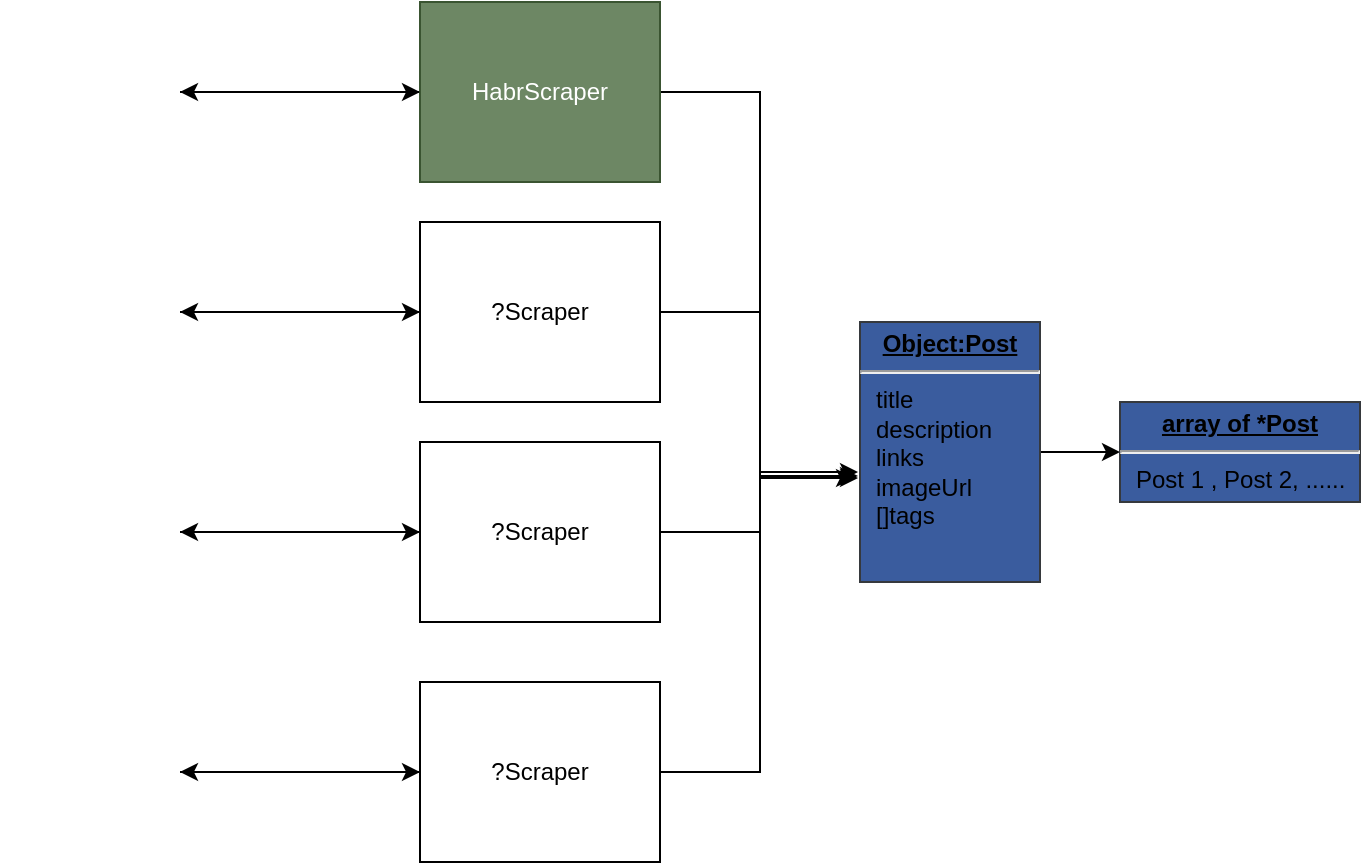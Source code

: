 <mxfile version="21.3.4" type="github" pages="3">
  <diagram id="LA_E1UqR_heeUt6LLdxt" name="MainScraper">
    <mxGraphModel dx="838" dy="622" grid="1" gridSize="10" guides="1" tooltips="1" connect="1" arrows="1" fold="1" page="1" pageScale="1" pageWidth="827" pageHeight="1169" math="0" shadow="0">
      <root>
        <mxCell id="0" />
        <mxCell id="1" parent="0" />
        <mxCell id="paGRhX7Dbhwyw0_VAuTM-11" style="edgeStyle=orthogonalEdgeStyle;rounded=0;orthogonalLoop=1;jettySize=auto;html=1;entryX=1;entryY=0.5;entryDx=0;entryDy=0;" edge="1" parent="1" source="savNVfZnLsZxnWRySyuo-2" target="paGRhX7Dbhwyw0_VAuTM-6">
          <mxGeometry relative="1" as="geometry" />
        </mxCell>
        <mxCell id="paGRhX7Dbhwyw0_VAuTM-20" style="edgeStyle=orthogonalEdgeStyle;rounded=0;orthogonalLoop=1;jettySize=auto;html=1;entryX=-0.011;entryY=0.592;entryDx=0;entryDy=0;entryPerimeter=0;" edge="1" parent="1" source="savNVfZnLsZxnWRySyuo-2" target="paGRhX7Dbhwyw0_VAuTM-19">
          <mxGeometry relative="1" as="geometry" />
        </mxCell>
        <mxCell id="savNVfZnLsZxnWRySyuo-2" value="HabrScraper" style="whiteSpace=wrap;html=1;align=center;verticalAlign=middle;treeFolding=1;treeMoving=1;fillColor=#6d8764;fontColor=#ffffff;strokeColor=#3A5431;" vertex="1" parent="1">
          <mxGeometry x="240" y="130" width="120" height="90" as="geometry" />
        </mxCell>
        <mxCell id="paGRhX7Dbhwyw0_VAuTM-14" style="edgeStyle=orthogonalEdgeStyle;rounded=0;orthogonalLoop=1;jettySize=auto;html=1;entryX=1;entryY=0.5;entryDx=0;entryDy=0;" edge="1" parent="1" source="paGRhX7Dbhwyw0_VAuTM-1" target="paGRhX7Dbhwyw0_VAuTM-9">
          <mxGeometry relative="1" as="geometry" />
        </mxCell>
        <mxCell id="paGRhX7Dbhwyw0_VAuTM-21" style="edgeStyle=orthogonalEdgeStyle;rounded=0;orthogonalLoop=1;jettySize=auto;html=1;entryX=-0.011;entryY=0.6;entryDx=0;entryDy=0;entryPerimeter=0;" edge="1" parent="1" source="paGRhX7Dbhwyw0_VAuTM-1" target="paGRhX7Dbhwyw0_VAuTM-19">
          <mxGeometry relative="1" as="geometry" />
        </mxCell>
        <mxCell id="paGRhX7Dbhwyw0_VAuTM-1" value="?Scraper" style="whiteSpace=wrap;html=1;align=center;verticalAlign=middle;treeFolding=1;treeMoving=1;" vertex="1" parent="1">
          <mxGeometry x="240" y="240" width="120" height="90" as="geometry" />
        </mxCell>
        <mxCell id="paGRhX7Dbhwyw0_VAuTM-16" style="edgeStyle=orthogonalEdgeStyle;rounded=0;orthogonalLoop=1;jettySize=auto;html=1;" edge="1" parent="1" source="paGRhX7Dbhwyw0_VAuTM-2" target="paGRhX7Dbhwyw0_VAuTM-8">
          <mxGeometry relative="1" as="geometry" />
        </mxCell>
        <mxCell id="paGRhX7Dbhwyw0_VAuTM-22" style="edgeStyle=orthogonalEdgeStyle;rounded=0;orthogonalLoop=1;jettySize=auto;html=1;entryX=-0.033;entryY=0.6;entryDx=0;entryDy=0;entryPerimeter=0;" edge="1" parent="1" source="paGRhX7Dbhwyw0_VAuTM-2" target="paGRhX7Dbhwyw0_VAuTM-19">
          <mxGeometry relative="1" as="geometry" />
        </mxCell>
        <mxCell id="paGRhX7Dbhwyw0_VAuTM-2" value="?Scraper" style="whiteSpace=wrap;html=1;align=center;verticalAlign=middle;treeFolding=1;treeMoving=1;" vertex="1" parent="1">
          <mxGeometry x="240" y="350" width="120" height="90" as="geometry" />
        </mxCell>
        <mxCell id="paGRhX7Dbhwyw0_VAuTM-18" style="edgeStyle=orthogonalEdgeStyle;rounded=0;orthogonalLoop=1;jettySize=auto;html=1;" edge="1" parent="1" source="paGRhX7Dbhwyw0_VAuTM-3" target="paGRhX7Dbhwyw0_VAuTM-7">
          <mxGeometry relative="1" as="geometry" />
        </mxCell>
        <mxCell id="paGRhX7Dbhwyw0_VAuTM-23" style="edgeStyle=orthogonalEdgeStyle;rounded=0;orthogonalLoop=1;jettySize=auto;html=1;entryX=-0.011;entryY=0.577;entryDx=0;entryDy=0;entryPerimeter=0;" edge="1" parent="1" source="paGRhX7Dbhwyw0_VAuTM-3" target="paGRhX7Dbhwyw0_VAuTM-19">
          <mxGeometry relative="1" as="geometry" />
        </mxCell>
        <mxCell id="paGRhX7Dbhwyw0_VAuTM-3" value="?Scraper" style="whiteSpace=wrap;html=1;align=center;verticalAlign=middle;treeFolding=1;treeMoving=1;" vertex="1" parent="1">
          <mxGeometry x="240" y="470" width="120" height="90" as="geometry" />
        </mxCell>
        <mxCell id="paGRhX7Dbhwyw0_VAuTM-12" style="edgeStyle=orthogonalEdgeStyle;rounded=0;orthogonalLoop=1;jettySize=auto;html=1;entryX=0;entryY=0.5;entryDx=0;entryDy=0;" edge="1" parent="1" source="paGRhX7Dbhwyw0_VAuTM-6" target="savNVfZnLsZxnWRySyuo-2">
          <mxGeometry relative="1" as="geometry" />
        </mxCell>
        <mxCell id="paGRhX7Dbhwyw0_VAuTM-6" value="" style="shape=image;html=1;verticalAlign=top;verticalLabelPosition=bottom;labelBackgroundColor=#ffffff;imageAspect=0;aspect=fixed;image=https://cdn2.iconfinder.com/data/icons/circle-icons-1/64/browser-128.png" vertex="1" parent="1">
          <mxGeometry x="30" y="130" width="90" height="90" as="geometry" />
        </mxCell>
        <mxCell id="paGRhX7Dbhwyw0_VAuTM-17" style="edgeStyle=orthogonalEdgeStyle;rounded=0;orthogonalLoop=1;jettySize=auto;html=1;entryX=0;entryY=0.5;entryDx=0;entryDy=0;" edge="1" parent="1" source="paGRhX7Dbhwyw0_VAuTM-7" target="paGRhX7Dbhwyw0_VAuTM-3">
          <mxGeometry relative="1" as="geometry" />
        </mxCell>
        <mxCell id="paGRhX7Dbhwyw0_VAuTM-7" value="" style="shape=image;html=1;verticalAlign=top;verticalLabelPosition=bottom;labelBackgroundColor=#ffffff;imageAspect=0;aspect=fixed;image=https://cdn2.iconfinder.com/data/icons/circle-icons-1/64/browser-128.png" vertex="1" parent="1">
          <mxGeometry x="30" y="470" width="90" height="90" as="geometry" />
        </mxCell>
        <mxCell id="paGRhX7Dbhwyw0_VAuTM-15" style="edgeStyle=orthogonalEdgeStyle;rounded=0;orthogonalLoop=1;jettySize=auto;html=1;entryX=0;entryY=0.5;entryDx=0;entryDy=0;" edge="1" parent="1" source="paGRhX7Dbhwyw0_VAuTM-8" target="paGRhX7Dbhwyw0_VAuTM-2">
          <mxGeometry relative="1" as="geometry" />
        </mxCell>
        <mxCell id="paGRhX7Dbhwyw0_VAuTM-8" value="" style="shape=image;html=1;verticalAlign=top;verticalLabelPosition=bottom;labelBackgroundColor=#ffffff;imageAspect=0;aspect=fixed;image=https://cdn2.iconfinder.com/data/icons/circle-icons-1/64/browser-128.png" vertex="1" parent="1">
          <mxGeometry x="30" y="350" width="90" height="90" as="geometry" />
        </mxCell>
        <mxCell id="paGRhX7Dbhwyw0_VAuTM-13" style="edgeStyle=orthogonalEdgeStyle;rounded=0;orthogonalLoop=1;jettySize=auto;html=1;entryX=0;entryY=0.5;entryDx=0;entryDy=0;" edge="1" parent="1" source="paGRhX7Dbhwyw0_VAuTM-9" target="paGRhX7Dbhwyw0_VAuTM-1">
          <mxGeometry relative="1" as="geometry" />
        </mxCell>
        <mxCell id="paGRhX7Dbhwyw0_VAuTM-9" value="" style="shape=image;html=1;verticalAlign=top;verticalLabelPosition=bottom;labelBackgroundColor=#ffffff;imageAspect=0;aspect=fixed;image=https://cdn2.iconfinder.com/data/icons/circle-icons-1/64/browser-128.png" vertex="1" parent="1">
          <mxGeometry x="30" y="240" width="90" height="90" as="geometry" />
        </mxCell>
        <mxCell id="60_YUT371QNSa2wUY8rF-1" style="edgeStyle=orthogonalEdgeStyle;rounded=0;orthogonalLoop=1;jettySize=auto;html=1;entryX=0;entryY=0.5;entryDx=0;entryDy=0;" edge="1" parent="1" source="paGRhX7Dbhwyw0_VAuTM-19" target="paGRhX7Dbhwyw0_VAuTM-26">
          <mxGeometry relative="1" as="geometry" />
        </mxCell>
        <mxCell id="paGRhX7Dbhwyw0_VAuTM-19" value="&lt;p style=&quot;margin:0px;margin-top:4px;text-align:center;text-decoration:underline;&quot;&gt;&lt;b&gt;Object:Post&lt;/b&gt;&lt;/p&gt;&lt;hr&gt;&lt;p style=&quot;margin:0px;margin-left:8px;&quot;&gt;title&amp;nbsp;&lt;br&gt;description&lt;br&gt;links&lt;/p&gt;&lt;p style=&quot;margin:0px;margin-left:8px;&quot;&gt;imageUrl&lt;/p&gt;&lt;p style=&quot;margin:0px;margin-left:8px;&quot;&gt;[]tags&lt;/p&gt;" style="verticalAlign=top;align=left;overflow=fill;fontSize=12;fontFamily=Helvetica;html=1;whiteSpace=wrap;fillColor=#3A5C9E;strokeColor=#36393d;" vertex="1" parent="1">
          <mxGeometry x="460" y="290" width="90" height="130" as="geometry" />
        </mxCell>
        <mxCell id="paGRhX7Dbhwyw0_VAuTM-26" value="&lt;p style=&quot;margin:0px;margin-top:4px;text-align:center;text-decoration:underline;&quot;&gt;&lt;b&gt;array of *Post&lt;/b&gt;&lt;/p&gt;&lt;hr&gt;&lt;p style=&quot;margin:0px;margin-left:8px;&quot;&gt;Post 1 , Post 2, ......&lt;/p&gt;&lt;p style=&quot;margin:0px;margin-left:8px;&quot;&gt;&lt;br&gt;&lt;/p&gt;" style="verticalAlign=top;align=left;overflow=fill;fontSize=12;fontFamily=Helvetica;html=1;whiteSpace=wrap;fillColor=#3A5C9E;strokeColor=#36393d;" vertex="1" parent="1">
          <mxGeometry x="590" y="330" width="120" height="50" as="geometry" />
        </mxCell>
      </root>
    </mxGraphModel>
  </diagram>
  <diagram id="eijAIzLfkQnjDGwdB_VW" name="Client">
    <mxGraphModel dx="838" dy="622" grid="1" gridSize="10" guides="1" tooltips="1" connect="1" arrows="1" fold="1" page="1" pageScale="1" pageWidth="827" pageHeight="1169" math="0" shadow="0">
      <root>
        <mxCell id="0" />
        <mxCell id="1" parent="0" />
        <mxCell id="Cd1YcnZHL_MNruC-ynCV-1" value="&lt;p style=&quot;margin:0px;margin-top:4px;text-align:center;text-decoration:underline;&quot;&gt;&lt;b&gt;array of *Post&lt;/b&gt;&lt;/p&gt;&lt;hr&gt;&lt;p style=&quot;margin:0px;margin-left:8px;&quot;&gt;Post 1 , Post 2, ......&lt;/p&gt;&lt;p style=&quot;margin:0px;margin-left:8px;&quot;&gt;&lt;br&gt;&lt;/p&gt;" style="verticalAlign=top;align=left;overflow=fill;fontSize=12;fontFamily=Helvetica;html=1;whiteSpace=wrap;fillColor=#3A5C9E;strokeColor=#36393d;" vertex="1" parent="1">
          <mxGeometry x="40" y="140" width="120" height="50" as="geometry" />
        </mxCell>
        <mxCell id="Cd1YcnZHL_MNruC-ynCV-3" style="edgeStyle=orthogonalEdgeStyle;rounded=0;orthogonalLoop=1;jettySize=auto;html=1;entryX=0.5;entryY=0;entryDx=0;entryDy=0;" edge="1" parent="1" source="Cd1YcnZHL_MNruC-ynCV-2" target="Cd1YcnZHL_MNruC-ynCV-1">
          <mxGeometry relative="1" as="geometry" />
        </mxCell>
        <mxCell id="Cd1YcnZHL_MNruC-ynCV-2" value="MainScraper" style="label;whiteSpace=wrap;html=1;image=img/clipart/Gear_128x128.png" vertex="1" parent="1">
          <mxGeometry x="30" y="10" width="140" height="60" as="geometry" />
        </mxCell>
      </root>
    </mxGraphModel>
  </diagram>
  <diagram name="DataBase" id="4mF6zMxodfcFsqyh0v-n">
    <mxGraphModel dx="986" dy="732" grid="1" gridSize="10" guides="1" tooltips="1" connect="1" arrows="1" fold="1" page="1" pageScale="1" pageWidth="826" pageHeight="1169" math="0" shadow="0">
      <root>
        <mxCell id="0" />
        <mxCell id="1" parent="0" />
        <mxCell id="OmRxVQi6y_6Q5-akPWUE-15" value="Posts" style="shape=table;startSize=30;container=1;collapsible=0;childLayout=tableLayout;fixedRows=1;rowLines=0;fontStyle=0;strokeColor=default;fontSize=16;" vertex="1" parent="1">
          <mxGeometry x="50" y="130" width="180" height="210" as="geometry" />
        </mxCell>
        <mxCell id="OmRxVQi6y_6Q5-akPWUE-16" value="" style="shape=tableRow;horizontal=0;startSize=0;swimlaneHead=0;swimlaneBody=0;top=0;left=0;bottom=0;right=0;collapsible=0;dropTarget=0;fillColor=none;points=[[0,0.5],[1,0.5]];portConstraint=eastwest;strokeColor=inherit;fontSize=16;" vertex="1" parent="OmRxVQi6y_6Q5-akPWUE-15">
          <mxGeometry y="30" width="180" height="30" as="geometry" />
        </mxCell>
        <mxCell id="OmRxVQi6y_6Q5-akPWUE-17" value="1" style="shape=partialRectangle;html=1;whiteSpace=wrap;connectable=0;fillColor=none;top=0;left=0;bottom=0;right=0;overflow=hidden;pointerEvents=1;strokeColor=inherit;fontSize=16;" vertex="1" parent="OmRxVQi6y_6Q5-akPWUE-16">
          <mxGeometry width="40" height="30" as="geometry">
            <mxRectangle width="40" height="30" as="alternateBounds" />
          </mxGeometry>
        </mxCell>
        <mxCell id="OmRxVQi6y_6Q5-akPWUE-18" value="id&lt;span style=&quot;white-space: pre;&quot;&gt;	&lt;br/&gt;&lt;/span&gt;" style="shape=partialRectangle;html=1;whiteSpace=wrap;connectable=0;fillColor=none;top=0;left=0;bottom=0;right=0;align=left;spacingLeft=6;overflow=hidden;strokeColor=inherit;fontSize=16;" vertex="1" parent="OmRxVQi6y_6Q5-akPWUE-16">
          <mxGeometry x="40" width="140" height="30" as="geometry">
            <mxRectangle width="140" height="30" as="alternateBounds" />
          </mxGeometry>
        </mxCell>
        <mxCell id="OmRxVQi6y_6Q5-akPWUE-19" value="" style="shape=tableRow;horizontal=0;startSize=0;swimlaneHead=0;swimlaneBody=0;top=0;left=0;bottom=0;right=0;collapsible=0;dropTarget=0;fillColor=none;points=[[0,0.5],[1,0.5]];portConstraint=eastwest;strokeColor=inherit;fontSize=16;" vertex="1" parent="OmRxVQi6y_6Q5-akPWUE-15">
          <mxGeometry y="60" width="180" height="30" as="geometry" />
        </mxCell>
        <mxCell id="OmRxVQi6y_6Q5-akPWUE-20" value="2" style="shape=partialRectangle;html=1;whiteSpace=wrap;connectable=0;fillColor=none;top=0;left=0;bottom=0;right=0;overflow=hidden;strokeColor=inherit;fontSize=16;" vertex="1" parent="OmRxVQi6y_6Q5-akPWUE-19">
          <mxGeometry width="40" height="30" as="geometry">
            <mxRectangle width="40" height="30" as="alternateBounds" />
          </mxGeometry>
        </mxCell>
        <mxCell id="OmRxVQi6y_6Q5-akPWUE-21" value="title" style="shape=partialRectangle;html=1;whiteSpace=wrap;connectable=0;fillColor=none;top=0;left=0;bottom=0;right=0;align=left;spacingLeft=6;overflow=hidden;strokeColor=inherit;fontSize=16;" vertex="1" parent="OmRxVQi6y_6Q5-akPWUE-19">
          <mxGeometry x="40" width="140" height="30" as="geometry">
            <mxRectangle width="140" height="30" as="alternateBounds" />
          </mxGeometry>
        </mxCell>
        <mxCell id="OmRxVQi6y_6Q5-akPWUE-22" value="" style="shape=tableRow;horizontal=0;startSize=0;swimlaneHead=0;swimlaneBody=0;top=0;left=0;bottom=0;right=0;collapsible=0;dropTarget=0;fillColor=none;points=[[0,0.5],[1,0.5]];portConstraint=eastwest;strokeColor=inherit;fontSize=16;" vertex="1" parent="OmRxVQi6y_6Q5-akPWUE-15">
          <mxGeometry y="90" width="180" height="30" as="geometry" />
        </mxCell>
        <mxCell id="OmRxVQi6y_6Q5-akPWUE-23" value="3" style="shape=partialRectangle;html=1;whiteSpace=wrap;connectable=0;fillColor=none;top=0;left=0;bottom=0;right=0;overflow=hidden;strokeColor=inherit;fontSize=16;" vertex="1" parent="OmRxVQi6y_6Q5-akPWUE-22">
          <mxGeometry width="40" height="30" as="geometry">
            <mxRectangle width="40" height="30" as="alternateBounds" />
          </mxGeometry>
        </mxCell>
        <mxCell id="OmRxVQi6y_6Q5-akPWUE-24" value="description" style="shape=partialRectangle;html=1;whiteSpace=wrap;connectable=0;fillColor=none;top=0;left=0;bottom=0;right=0;align=left;spacingLeft=6;overflow=hidden;strokeColor=inherit;fontSize=16;" vertex="1" parent="OmRxVQi6y_6Q5-akPWUE-22">
          <mxGeometry x="40" width="140" height="30" as="geometry">
            <mxRectangle width="140" height="30" as="alternateBounds" />
          </mxGeometry>
        </mxCell>
        <mxCell id="OmRxVQi6y_6Q5-akPWUE-26" value="" style="shape=tableRow;horizontal=0;startSize=0;swimlaneHead=0;swimlaneBody=0;top=0;left=0;bottom=0;right=0;collapsible=0;dropTarget=0;fillColor=none;points=[[0,0.5],[1,0.5]];portConstraint=eastwest;strokeColor=inherit;fontSize=16;" vertex="1" parent="OmRxVQi6y_6Q5-akPWUE-15">
          <mxGeometry y="120" width="180" height="30" as="geometry" />
        </mxCell>
        <mxCell id="OmRxVQi6y_6Q5-akPWUE-27" value="4" style="shape=partialRectangle;html=1;whiteSpace=wrap;connectable=0;fillColor=none;top=0;left=0;bottom=0;right=0;overflow=hidden;strokeColor=inherit;fontSize=16;" vertex="1" parent="OmRxVQi6y_6Q5-akPWUE-26">
          <mxGeometry width="40" height="30" as="geometry">
            <mxRectangle width="40" height="30" as="alternateBounds" />
          </mxGeometry>
        </mxCell>
        <mxCell id="OmRxVQi6y_6Q5-akPWUE-28" value="links" style="shape=partialRectangle;html=1;whiteSpace=wrap;connectable=0;fillColor=none;top=0;left=0;bottom=0;right=0;align=left;spacingLeft=6;overflow=hidden;strokeColor=inherit;fontSize=16;" vertex="1" parent="OmRxVQi6y_6Q5-akPWUE-26">
          <mxGeometry x="40" width="140" height="30" as="geometry">
            <mxRectangle width="140" height="30" as="alternateBounds" />
          </mxGeometry>
        </mxCell>
        <mxCell id="OmRxVQi6y_6Q5-akPWUE-29" value="" style="shape=tableRow;horizontal=0;startSize=0;swimlaneHead=0;swimlaneBody=0;top=0;left=0;bottom=0;right=0;collapsible=0;dropTarget=0;fillColor=none;points=[[0,0.5],[1,0.5]];portConstraint=eastwest;strokeColor=inherit;fontSize=16;" vertex="1" parent="OmRxVQi6y_6Q5-akPWUE-15">
          <mxGeometry y="150" width="180" height="30" as="geometry" />
        </mxCell>
        <mxCell id="OmRxVQi6y_6Q5-akPWUE-30" value="5" style="shape=partialRectangle;html=1;whiteSpace=wrap;connectable=0;fillColor=none;top=0;left=0;bottom=0;right=0;overflow=hidden;strokeColor=inherit;fontSize=16;" vertex="1" parent="OmRxVQi6y_6Q5-akPWUE-29">
          <mxGeometry width="40" height="30" as="geometry">
            <mxRectangle width="40" height="30" as="alternateBounds" />
          </mxGeometry>
        </mxCell>
        <mxCell id="OmRxVQi6y_6Q5-akPWUE-31" value="imageUrl" style="shape=partialRectangle;html=1;whiteSpace=wrap;connectable=0;fillColor=none;top=0;left=0;bottom=0;right=0;align=left;spacingLeft=6;overflow=hidden;strokeColor=inherit;fontSize=16;" vertex="1" parent="OmRxVQi6y_6Q5-akPWUE-29">
          <mxGeometry x="40" width="140" height="30" as="geometry">
            <mxRectangle width="140" height="30" as="alternateBounds" />
          </mxGeometry>
        </mxCell>
        <mxCell id="OmRxVQi6y_6Q5-akPWUE-32" value="" style="shape=tableRow;horizontal=0;startSize=0;swimlaneHead=0;swimlaneBody=0;top=0;left=0;bottom=0;right=0;collapsible=0;dropTarget=0;fillColor=none;points=[[0,0.5],[1,0.5]];portConstraint=eastwest;strokeColor=inherit;fontSize=16;" vertex="1" parent="OmRxVQi6y_6Q5-akPWUE-15">
          <mxGeometry y="180" width="180" height="30" as="geometry" />
        </mxCell>
        <mxCell id="OmRxVQi6y_6Q5-akPWUE-33" value="6" style="shape=partialRectangle;html=1;whiteSpace=wrap;connectable=0;fillColor=none;top=0;left=0;bottom=0;right=0;overflow=hidden;strokeColor=inherit;fontSize=16;" vertex="1" parent="OmRxVQi6y_6Q5-akPWUE-32">
          <mxGeometry width="40" height="30" as="geometry">
            <mxRectangle width="40" height="30" as="alternateBounds" />
          </mxGeometry>
        </mxCell>
        <mxCell id="OmRxVQi6y_6Q5-akPWUE-34" value="parsTime" style="shape=partialRectangle;html=1;whiteSpace=wrap;connectable=0;fillColor=none;top=0;left=0;bottom=0;right=0;align=left;spacingLeft=6;overflow=hidden;strokeColor=inherit;fontSize=16;" vertex="1" parent="OmRxVQi6y_6Q5-akPWUE-32">
          <mxGeometry x="40" width="140" height="30" as="geometry">
            <mxRectangle width="140" height="30" as="alternateBounds" />
          </mxGeometry>
        </mxCell>
        <mxCell id="OmRxVQi6y_6Q5-akPWUE-73" value="postTags" style="shape=table;startSize=30;container=1;collapsible=0;childLayout=tableLayout;fixedRows=1;rowLines=0;fontStyle=0;strokeColor=default;fontSize=16;" vertex="1" parent="1">
          <mxGeometry x="330" y="130" width="180" height="120" as="geometry" />
        </mxCell>
        <mxCell id="OmRxVQi6y_6Q5-akPWUE-74" value="" style="shape=tableRow;horizontal=0;startSize=0;swimlaneHead=0;swimlaneBody=0;top=0;left=0;bottom=0;right=0;collapsible=0;dropTarget=0;fillColor=none;points=[[0,0.5],[1,0.5]];portConstraint=eastwest;strokeColor=inherit;fontSize=16;" vertex="1" parent="OmRxVQi6y_6Q5-akPWUE-73">
          <mxGeometry y="30" width="180" height="30" as="geometry" />
        </mxCell>
        <mxCell id="OmRxVQi6y_6Q5-akPWUE-75" value="1" style="shape=partialRectangle;html=1;whiteSpace=wrap;connectable=0;fillColor=none;top=0;left=0;bottom=0;right=0;overflow=hidden;pointerEvents=1;strokeColor=inherit;fontSize=16;" vertex="1" parent="OmRxVQi6y_6Q5-akPWUE-74">
          <mxGeometry width="40" height="30" as="geometry">
            <mxRectangle width="40" height="30" as="alternateBounds" />
          </mxGeometry>
        </mxCell>
        <mxCell id="OmRxVQi6y_6Q5-akPWUE-76" value="id" style="shape=partialRectangle;html=1;whiteSpace=wrap;connectable=0;fillColor=none;top=0;left=0;bottom=0;right=0;align=left;spacingLeft=6;overflow=hidden;strokeColor=inherit;fontSize=16;" vertex="1" parent="OmRxVQi6y_6Q5-akPWUE-74">
          <mxGeometry x="40" width="140" height="30" as="geometry">
            <mxRectangle width="140" height="30" as="alternateBounds" />
          </mxGeometry>
        </mxCell>
        <mxCell id="OmRxVQi6y_6Q5-akPWUE-77" value="" style="shape=tableRow;horizontal=0;startSize=0;swimlaneHead=0;swimlaneBody=0;top=0;left=0;bottom=0;right=0;collapsible=0;dropTarget=0;fillColor=none;points=[[0,0.5],[1,0.5]];portConstraint=eastwest;strokeColor=inherit;fontSize=16;" vertex="1" parent="OmRxVQi6y_6Q5-akPWUE-73">
          <mxGeometry y="60" width="180" height="30" as="geometry" />
        </mxCell>
        <mxCell id="OmRxVQi6y_6Q5-akPWUE-78" value="2" style="shape=partialRectangle;html=1;whiteSpace=wrap;connectable=0;fillColor=none;top=0;left=0;bottom=0;right=0;overflow=hidden;strokeColor=inherit;fontSize=16;" vertex="1" parent="OmRxVQi6y_6Q5-akPWUE-77">
          <mxGeometry width="40" height="30" as="geometry">
            <mxRectangle width="40" height="30" as="alternateBounds" />
          </mxGeometry>
        </mxCell>
        <mxCell id="OmRxVQi6y_6Q5-akPWUE-79" value="post_id" style="shape=partialRectangle;html=1;whiteSpace=wrap;connectable=0;fillColor=none;top=0;left=0;bottom=0;right=0;align=left;spacingLeft=6;overflow=hidden;strokeColor=inherit;fontSize=16;" vertex="1" parent="OmRxVQi6y_6Q5-akPWUE-77">
          <mxGeometry x="40" width="140" height="30" as="geometry">
            <mxRectangle width="140" height="30" as="alternateBounds" />
          </mxGeometry>
        </mxCell>
        <mxCell id="OmRxVQi6y_6Q5-akPWUE-80" value="" style="shape=tableRow;horizontal=0;startSize=0;swimlaneHead=0;swimlaneBody=0;top=0;left=0;bottom=0;right=0;collapsible=0;dropTarget=0;fillColor=none;points=[[0,0.5],[1,0.5]];portConstraint=eastwest;strokeColor=inherit;fontSize=16;" vertex="1" parent="OmRxVQi6y_6Q5-akPWUE-73">
          <mxGeometry y="90" width="180" height="30" as="geometry" />
        </mxCell>
        <mxCell id="OmRxVQi6y_6Q5-akPWUE-81" value="3" style="shape=partialRectangle;html=1;whiteSpace=wrap;connectable=0;fillColor=none;top=0;left=0;bottom=0;right=0;overflow=hidden;strokeColor=inherit;fontSize=16;" vertex="1" parent="OmRxVQi6y_6Q5-akPWUE-80">
          <mxGeometry width="40" height="30" as="geometry">
            <mxRectangle width="40" height="30" as="alternateBounds" />
          </mxGeometry>
        </mxCell>
        <mxCell id="OmRxVQi6y_6Q5-akPWUE-82" value="tag_id" style="shape=partialRectangle;html=1;whiteSpace=wrap;connectable=0;fillColor=none;top=0;left=0;bottom=0;right=0;align=left;spacingLeft=6;overflow=hidden;strokeColor=inherit;fontSize=16;" vertex="1" parent="OmRxVQi6y_6Q5-akPWUE-80">
          <mxGeometry x="40" width="140" height="30" as="geometry">
            <mxRectangle width="140" height="30" as="alternateBounds" />
          </mxGeometry>
        </mxCell>
        <mxCell id="OmRxVQi6y_6Q5-akPWUE-83" value="Tags" style="shape=table;startSize=30;container=1;collapsible=0;childLayout=tableLayout;fixedRows=1;rowLines=0;fontStyle=0;strokeColor=default;fontSize=16;" vertex="1" parent="1">
          <mxGeometry x="600" y="130" width="180" height="90" as="geometry" />
        </mxCell>
        <mxCell id="OmRxVQi6y_6Q5-akPWUE-84" value="" style="shape=tableRow;horizontal=0;startSize=0;swimlaneHead=0;swimlaneBody=0;top=0;left=0;bottom=0;right=0;collapsible=0;dropTarget=0;fillColor=none;points=[[0,0.5],[1,0.5]];portConstraint=eastwest;strokeColor=inherit;fontSize=16;" vertex="1" parent="OmRxVQi6y_6Q5-akPWUE-83">
          <mxGeometry y="30" width="180" height="30" as="geometry" />
        </mxCell>
        <mxCell id="OmRxVQi6y_6Q5-akPWUE-85" value="1" style="shape=partialRectangle;html=1;whiteSpace=wrap;connectable=0;fillColor=none;top=0;left=0;bottom=0;right=0;overflow=hidden;pointerEvents=1;strokeColor=inherit;fontSize=16;" vertex="1" parent="OmRxVQi6y_6Q5-akPWUE-84">
          <mxGeometry width="40" height="30" as="geometry">
            <mxRectangle width="40" height="30" as="alternateBounds" />
          </mxGeometry>
        </mxCell>
        <mxCell id="OmRxVQi6y_6Q5-akPWUE-86" value="id" style="shape=partialRectangle;html=1;whiteSpace=wrap;connectable=0;fillColor=none;top=0;left=0;bottom=0;right=0;align=left;spacingLeft=6;overflow=hidden;strokeColor=inherit;fontSize=16;" vertex="1" parent="OmRxVQi6y_6Q5-akPWUE-84">
          <mxGeometry x="40" width="140" height="30" as="geometry">
            <mxRectangle width="140" height="30" as="alternateBounds" />
          </mxGeometry>
        </mxCell>
        <mxCell id="OmRxVQi6y_6Q5-akPWUE-87" value="" style="shape=tableRow;horizontal=0;startSize=0;swimlaneHead=0;swimlaneBody=0;top=0;left=0;bottom=0;right=0;collapsible=0;dropTarget=0;fillColor=none;points=[[0,0.5],[1,0.5]];portConstraint=eastwest;strokeColor=inherit;fontSize=16;" vertex="1" parent="OmRxVQi6y_6Q5-akPWUE-83">
          <mxGeometry y="60" width="180" height="30" as="geometry" />
        </mxCell>
        <mxCell id="OmRxVQi6y_6Q5-akPWUE-88" value="2" style="shape=partialRectangle;html=1;whiteSpace=wrap;connectable=0;fillColor=none;top=0;left=0;bottom=0;right=0;overflow=hidden;strokeColor=inherit;fontSize=16;" vertex="1" parent="OmRxVQi6y_6Q5-akPWUE-87">
          <mxGeometry width="40" height="30" as="geometry">
            <mxRectangle width="40" height="30" as="alternateBounds" />
          </mxGeometry>
        </mxCell>
        <mxCell id="OmRxVQi6y_6Q5-akPWUE-89" value="tagText" style="shape=partialRectangle;html=1;whiteSpace=wrap;connectable=0;fillColor=none;top=0;left=0;bottom=0;right=0;align=left;spacingLeft=6;overflow=hidden;strokeColor=inherit;fontSize=16;" vertex="1" parent="OmRxVQi6y_6Q5-akPWUE-87">
          <mxGeometry x="40" width="140" height="30" as="geometry">
            <mxRectangle width="140" height="30" as="alternateBounds" />
          </mxGeometry>
        </mxCell>
        <mxCell id="OmRxVQi6y_6Q5-akPWUE-94" style="edgeStyle=orthogonalEdgeStyle;rounded=0;orthogonalLoop=1;jettySize=auto;html=1;entryX=0;entryY=0.5;entryDx=0;entryDy=0;" edge="1" parent="1" source="OmRxVQi6y_6Q5-akPWUE-16" target="OmRxVQi6y_6Q5-akPWUE-77">
          <mxGeometry relative="1" as="geometry">
            <mxPoint x="70" y="470" as="targetPoint" />
          </mxGeometry>
        </mxCell>
        <mxCell id="OmRxVQi6y_6Q5-akPWUE-95" style="edgeStyle=orthogonalEdgeStyle;rounded=0;orthogonalLoop=1;jettySize=auto;html=1;entryX=1;entryY=0.5;entryDx=0;entryDy=0;" edge="1" parent="1" source="OmRxVQi6y_6Q5-akPWUE-84" target="OmRxVQi6y_6Q5-akPWUE-80">
          <mxGeometry relative="1" as="geometry" />
        </mxCell>
      </root>
    </mxGraphModel>
  </diagram>
</mxfile>
